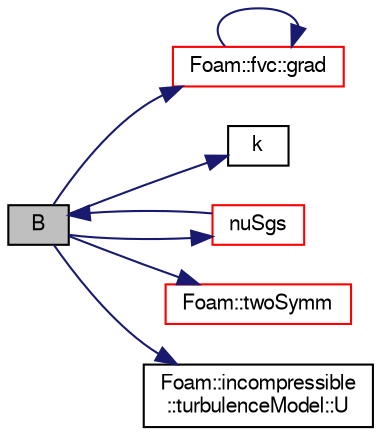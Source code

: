 digraph "B"
{
  bgcolor="transparent";
  edge [fontname="FreeSans",fontsize="10",labelfontname="FreeSans",labelfontsize="10"];
  node [fontname="FreeSans",fontsize="10",shape=record];
  rankdir="LR";
  Node2783 [label="B",height=0.2,width=0.4,color="black", fillcolor="grey75", style="filled", fontcolor="black"];
  Node2783 -> Node2784 [color="midnightblue",fontsize="10",style="solid",fontname="FreeSans"];
  Node2784 [label="Foam::fvc::grad",height=0.2,width=0.4,color="red",URL="$a21134.html#a7c00ec90ecc15ed3005255e42c52827a"];
  Node2784 -> Node2784 [color="midnightblue",fontsize="10",style="solid",fontname="FreeSans"];
  Node2783 -> Node2787 [color="midnightblue",fontsize="10",style="solid",fontname="FreeSans"];
  Node2787 [label="k",height=0.2,width=0.4,color="black",URL="$a30866.html#a2cc3daa68147a9052c2b37e9ac37eca4",tooltip="Return SGS kinetic energy. "];
  Node2783 -> Node2788 [color="midnightblue",fontsize="10",style="solid",fontname="FreeSans"];
  Node2788 [label="nuSgs",height=0.2,width=0.4,color="red",URL="$a30866.html#abde47ef2bb39f49cb72a765c4fd8cc3c",tooltip="Return SGS viscosity. "];
  Node2788 -> Node2783 [color="midnightblue",fontsize="10",style="solid",fontname="FreeSans"];
  Node2783 -> Node3156 [color="midnightblue",fontsize="10",style="solid",fontname="FreeSans"];
  Node3156 [label="Foam::twoSymm",height=0.2,width=0.4,color="red",URL="$a21124.html#a446550beb700669a32e76d9b87d5e043"];
  Node2783 -> Node3157 [color="midnightblue",fontsize="10",style="solid",fontname="FreeSans"];
  Node3157 [label="Foam::incompressible\l::turbulenceModel::U",height=0.2,width=0.4,color="black",URL="$a31102.html#a536d168d7b335fe81f506f232b5b4872",tooltip="Access function to velocity field. "];
}
